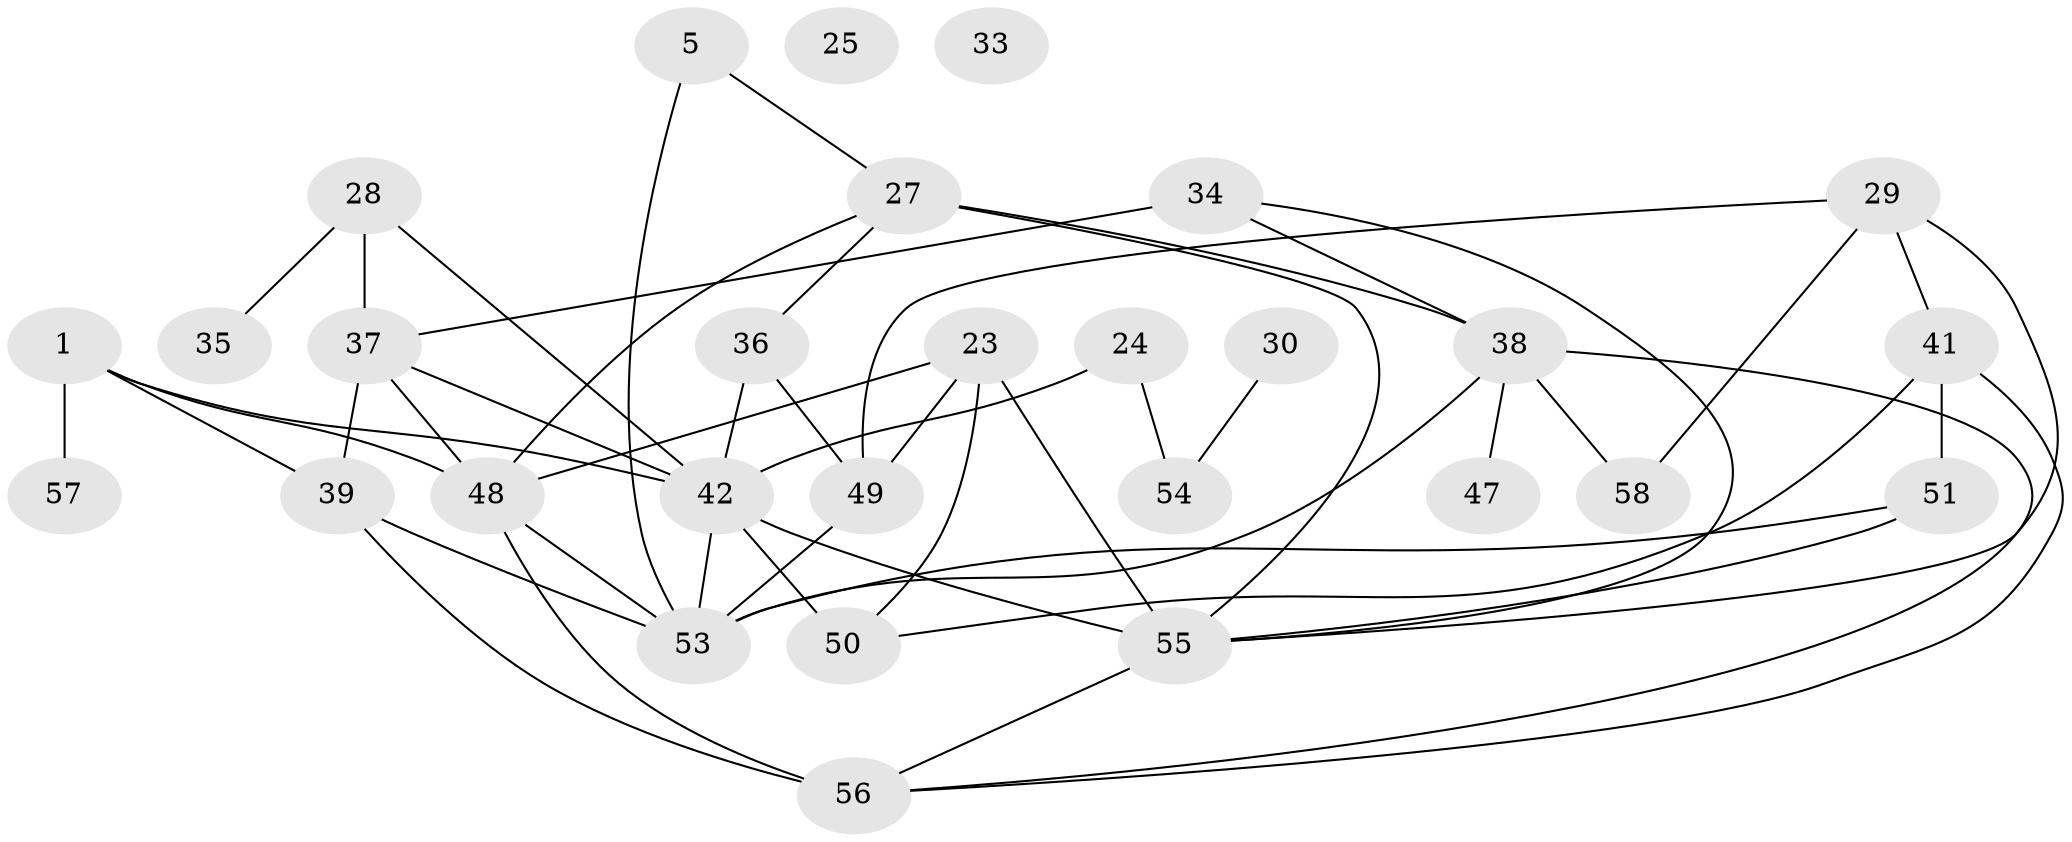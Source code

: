 // original degree distribution, {5: 0.10344827586206896, 4: 0.20689655172413793, 2: 0.27586206896551724, 3: 0.1724137931034483, 1: 0.08620689655172414, 6: 0.05172413793103448, 8: 0.017241379310344827, 0: 0.034482758620689655, 7: 0.034482758620689655, 9: 0.017241379310344827}
// Generated by graph-tools (version 1.1) at 2025/39/03/09/25 04:39:53]
// undirected, 29 vertices, 50 edges
graph export_dot {
graph [start="1"]
  node [color=gray90,style=filled];
  1;
  5;
  23;
  24 [super="+4"];
  25;
  27 [super="+17"];
  28;
  29 [super="+12"];
  30;
  33;
  34;
  35;
  36;
  37 [super="+2"];
  38 [super="+9"];
  39;
  41;
  42 [super="+15+40"];
  47;
  48 [super="+11"];
  49 [super="+10+18"];
  50 [super="+8+16"];
  51 [super="+44"];
  53 [super="+7+46"];
  54;
  55 [super="+52"];
  56 [super="+31+43"];
  57 [super="+13"];
  58 [super="+32+26"];
  1 -- 39;
  1 -- 48 [weight=2];
  1 -- 57;
  1 -- 42;
  5 -- 27;
  5 -- 53;
  23 -- 48;
  23 -- 55;
  23 -- 50;
  23 -- 49;
  24 -- 42;
  24 -- 54;
  27 -- 36;
  27 -- 48;
  27 -- 38;
  27 -- 55 [weight=2];
  28 -- 35;
  28 -- 37 [weight=2];
  28 -- 42;
  29 -- 41 [weight=2];
  29 -- 58 [weight=2];
  29 -- 55;
  29 -- 49;
  30 -- 54;
  34 -- 37 [weight=2];
  34 -- 38;
  34 -- 55;
  36 -- 42 [weight=2];
  36 -- 49;
  37 -- 39;
  37 -- 48;
  37 -- 42;
  38 -- 47;
  38 -- 58;
  38 -- 56;
  38 -- 53;
  39 -- 56;
  39 -- 53;
  41 -- 51;
  41 -- 56;
  41 -- 50;
  42 -- 53 [weight=4];
  42 -- 55 [weight=3];
  42 -- 50 [weight=3];
  48 -- 53 [weight=4];
  48 -- 56 [weight=2];
  49 -- 53;
  51 -- 53;
  51 -- 55;
  55 -- 56;
}
